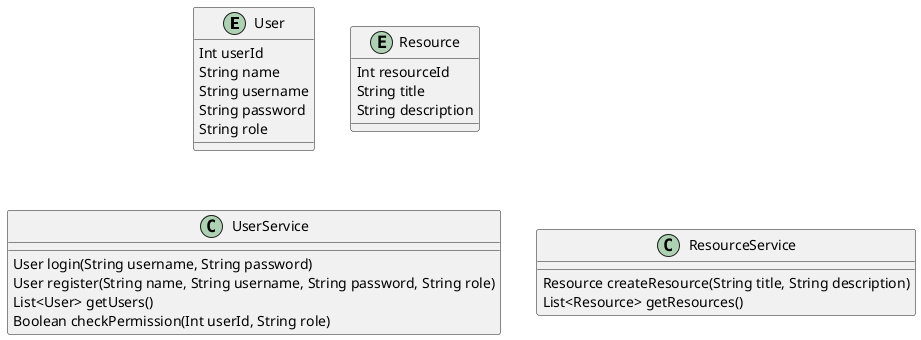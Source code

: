 @startuml
entity User {
  Int userId
  String name
  String username
  String password
  String role
}

entity Resource {
  Int resourceId
  String title
  String description
}

class UserService {
  User login(String username, String password)
  User register(String name, String username, String password, String role)
  List<User> getUsers()
  Boolean checkPermission(Int userId, String role)
}

class ResourceService {
  Resource createResource(String title, String description)
  List<Resource> getResources()
}
@enduml